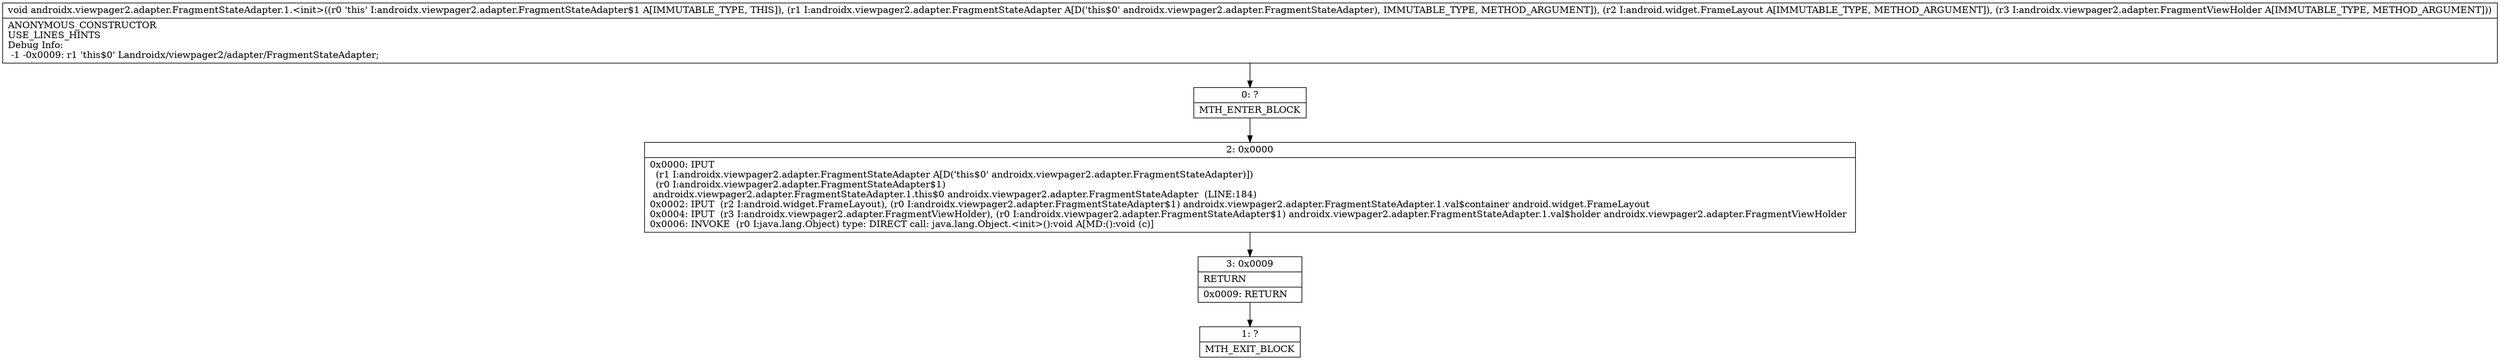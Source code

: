 digraph "CFG forandroidx.viewpager2.adapter.FragmentStateAdapter.1.\<init\>(Landroidx\/viewpager2\/adapter\/FragmentStateAdapter;Landroid\/widget\/FrameLayout;Landroidx\/viewpager2\/adapter\/FragmentViewHolder;)V" {
Node_0 [shape=record,label="{0\:\ ?|MTH_ENTER_BLOCK\l}"];
Node_2 [shape=record,label="{2\:\ 0x0000|0x0000: IPUT  \l  (r1 I:androidx.viewpager2.adapter.FragmentStateAdapter A[D('this$0' androidx.viewpager2.adapter.FragmentStateAdapter)])\l  (r0 I:androidx.viewpager2.adapter.FragmentStateAdapter$1)\l androidx.viewpager2.adapter.FragmentStateAdapter.1.this$0 androidx.viewpager2.adapter.FragmentStateAdapter  (LINE:184)\l0x0002: IPUT  (r2 I:android.widget.FrameLayout), (r0 I:androidx.viewpager2.adapter.FragmentStateAdapter$1) androidx.viewpager2.adapter.FragmentStateAdapter.1.val$container android.widget.FrameLayout \l0x0004: IPUT  (r3 I:androidx.viewpager2.adapter.FragmentViewHolder), (r0 I:androidx.viewpager2.adapter.FragmentStateAdapter$1) androidx.viewpager2.adapter.FragmentStateAdapter.1.val$holder androidx.viewpager2.adapter.FragmentViewHolder \l0x0006: INVOKE  (r0 I:java.lang.Object) type: DIRECT call: java.lang.Object.\<init\>():void A[MD:():void (c)]\l}"];
Node_3 [shape=record,label="{3\:\ 0x0009|RETURN\l|0x0009: RETURN   \l}"];
Node_1 [shape=record,label="{1\:\ ?|MTH_EXIT_BLOCK\l}"];
MethodNode[shape=record,label="{void androidx.viewpager2.adapter.FragmentStateAdapter.1.\<init\>((r0 'this' I:androidx.viewpager2.adapter.FragmentStateAdapter$1 A[IMMUTABLE_TYPE, THIS]), (r1 I:androidx.viewpager2.adapter.FragmentStateAdapter A[D('this$0' androidx.viewpager2.adapter.FragmentStateAdapter), IMMUTABLE_TYPE, METHOD_ARGUMENT]), (r2 I:android.widget.FrameLayout A[IMMUTABLE_TYPE, METHOD_ARGUMENT]), (r3 I:androidx.viewpager2.adapter.FragmentViewHolder A[IMMUTABLE_TYPE, METHOD_ARGUMENT]))  | ANONYMOUS_CONSTRUCTOR\lUSE_LINES_HINTS\lDebug Info:\l  \-1 \-0x0009: r1 'this$0' Landroidx\/viewpager2\/adapter\/FragmentStateAdapter;\l}"];
MethodNode -> Node_0;Node_0 -> Node_2;
Node_2 -> Node_3;
Node_3 -> Node_1;
}

